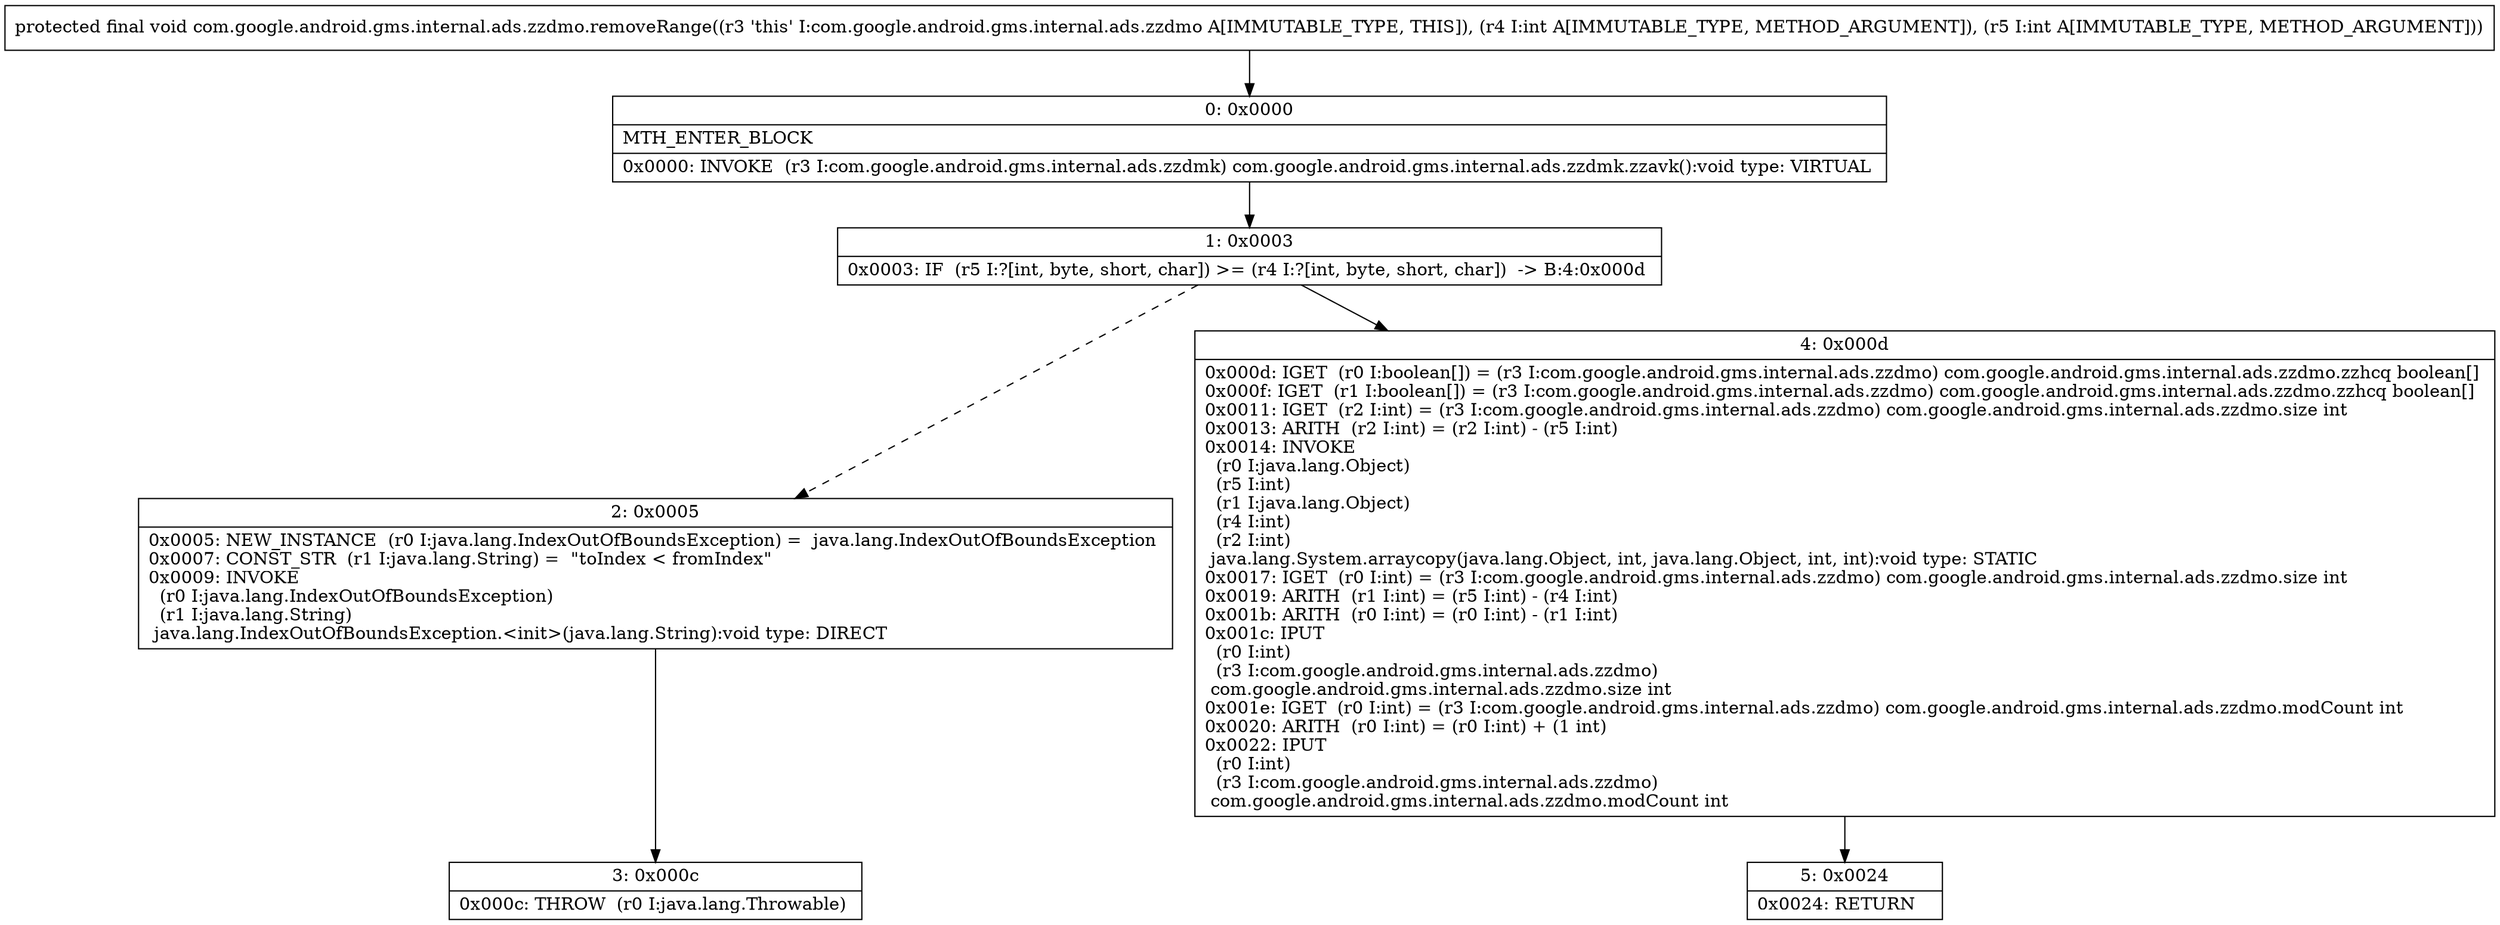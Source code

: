 digraph "CFG forcom.google.android.gms.internal.ads.zzdmo.removeRange(II)V" {
Node_0 [shape=record,label="{0\:\ 0x0000|MTH_ENTER_BLOCK\l|0x0000: INVOKE  (r3 I:com.google.android.gms.internal.ads.zzdmk) com.google.android.gms.internal.ads.zzdmk.zzavk():void type: VIRTUAL \l}"];
Node_1 [shape=record,label="{1\:\ 0x0003|0x0003: IF  (r5 I:?[int, byte, short, char]) \>= (r4 I:?[int, byte, short, char])  \-\> B:4:0x000d \l}"];
Node_2 [shape=record,label="{2\:\ 0x0005|0x0005: NEW_INSTANCE  (r0 I:java.lang.IndexOutOfBoundsException) =  java.lang.IndexOutOfBoundsException \l0x0007: CONST_STR  (r1 I:java.lang.String) =  \"toIndex \< fromIndex\" \l0x0009: INVOKE  \l  (r0 I:java.lang.IndexOutOfBoundsException)\l  (r1 I:java.lang.String)\l java.lang.IndexOutOfBoundsException.\<init\>(java.lang.String):void type: DIRECT \l}"];
Node_3 [shape=record,label="{3\:\ 0x000c|0x000c: THROW  (r0 I:java.lang.Throwable) \l}"];
Node_4 [shape=record,label="{4\:\ 0x000d|0x000d: IGET  (r0 I:boolean[]) = (r3 I:com.google.android.gms.internal.ads.zzdmo) com.google.android.gms.internal.ads.zzdmo.zzhcq boolean[] \l0x000f: IGET  (r1 I:boolean[]) = (r3 I:com.google.android.gms.internal.ads.zzdmo) com.google.android.gms.internal.ads.zzdmo.zzhcq boolean[] \l0x0011: IGET  (r2 I:int) = (r3 I:com.google.android.gms.internal.ads.zzdmo) com.google.android.gms.internal.ads.zzdmo.size int \l0x0013: ARITH  (r2 I:int) = (r2 I:int) \- (r5 I:int) \l0x0014: INVOKE  \l  (r0 I:java.lang.Object)\l  (r5 I:int)\l  (r1 I:java.lang.Object)\l  (r4 I:int)\l  (r2 I:int)\l java.lang.System.arraycopy(java.lang.Object, int, java.lang.Object, int, int):void type: STATIC \l0x0017: IGET  (r0 I:int) = (r3 I:com.google.android.gms.internal.ads.zzdmo) com.google.android.gms.internal.ads.zzdmo.size int \l0x0019: ARITH  (r1 I:int) = (r5 I:int) \- (r4 I:int) \l0x001b: ARITH  (r0 I:int) = (r0 I:int) \- (r1 I:int) \l0x001c: IPUT  \l  (r0 I:int)\l  (r3 I:com.google.android.gms.internal.ads.zzdmo)\l com.google.android.gms.internal.ads.zzdmo.size int \l0x001e: IGET  (r0 I:int) = (r3 I:com.google.android.gms.internal.ads.zzdmo) com.google.android.gms.internal.ads.zzdmo.modCount int \l0x0020: ARITH  (r0 I:int) = (r0 I:int) + (1 int) \l0x0022: IPUT  \l  (r0 I:int)\l  (r3 I:com.google.android.gms.internal.ads.zzdmo)\l com.google.android.gms.internal.ads.zzdmo.modCount int \l}"];
Node_5 [shape=record,label="{5\:\ 0x0024|0x0024: RETURN   \l}"];
MethodNode[shape=record,label="{protected final void com.google.android.gms.internal.ads.zzdmo.removeRange((r3 'this' I:com.google.android.gms.internal.ads.zzdmo A[IMMUTABLE_TYPE, THIS]), (r4 I:int A[IMMUTABLE_TYPE, METHOD_ARGUMENT]), (r5 I:int A[IMMUTABLE_TYPE, METHOD_ARGUMENT])) }"];
MethodNode -> Node_0;
Node_0 -> Node_1;
Node_1 -> Node_2[style=dashed];
Node_1 -> Node_4;
Node_2 -> Node_3;
Node_4 -> Node_5;
}

